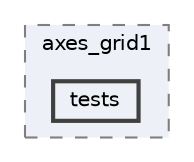 digraph "/home/jam/Research/IRES-2025/dev/src/llm-scripts/testing/hypothesis-testing/hyp-env/lib/python3.12/site-packages/mpl_toolkits/axes_grid1/tests"
{
 // LATEX_PDF_SIZE
  bgcolor="transparent";
  edge [fontname=Helvetica,fontsize=10,labelfontname=Helvetica,labelfontsize=10];
  node [fontname=Helvetica,fontsize=10,shape=box,height=0.2,width=0.4];
  compound=true
  subgraph clusterdir_8d96d8db9dd1fffb61236a3359a02c94 {
    graph [ bgcolor="#edf0f7", pencolor="grey50", label="axes_grid1", fontname=Helvetica,fontsize=10 style="filled,dashed", URL="dir_8d96d8db9dd1fffb61236a3359a02c94.html",tooltip=""]
  dir_ff0c29651d324106967b49fc2e42efcf [label="tests", fillcolor="#edf0f7", color="grey25", style="filled,bold", URL="dir_ff0c29651d324106967b49fc2e42efcf.html",tooltip=""];
  }
}
